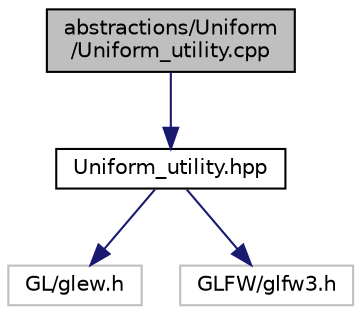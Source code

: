 digraph "abstractions/Uniform/Uniform_utility.cpp"
{
 // LATEX_PDF_SIZE
  edge [fontname="Helvetica",fontsize="10",labelfontname="Helvetica",labelfontsize="10"];
  node [fontname="Helvetica",fontsize="10",shape=record];
  Node1 [label="abstractions/Uniform\l/Uniform_utility.cpp",height=0.2,width=0.4,color="black", fillcolor="grey75", style="filled", fontcolor="black",tooltip=" "];
  Node1 -> Node2 [color="midnightblue",fontsize="10",style="solid"];
  Node2 [label="Uniform_utility.hpp",height=0.2,width=0.4,color="black", fillcolor="white", style="filled",URL="$Uniform__utility_8hpp.html",tooltip=" "];
  Node2 -> Node3 [color="midnightblue",fontsize="10",style="solid"];
  Node3 [label="GL/glew.h",height=0.2,width=0.4,color="grey75", fillcolor="white", style="filled",tooltip=" "];
  Node2 -> Node4 [color="midnightblue",fontsize="10",style="solid"];
  Node4 [label="GLFW/glfw3.h",height=0.2,width=0.4,color="grey75", fillcolor="white", style="filled",tooltip=" "];
}
